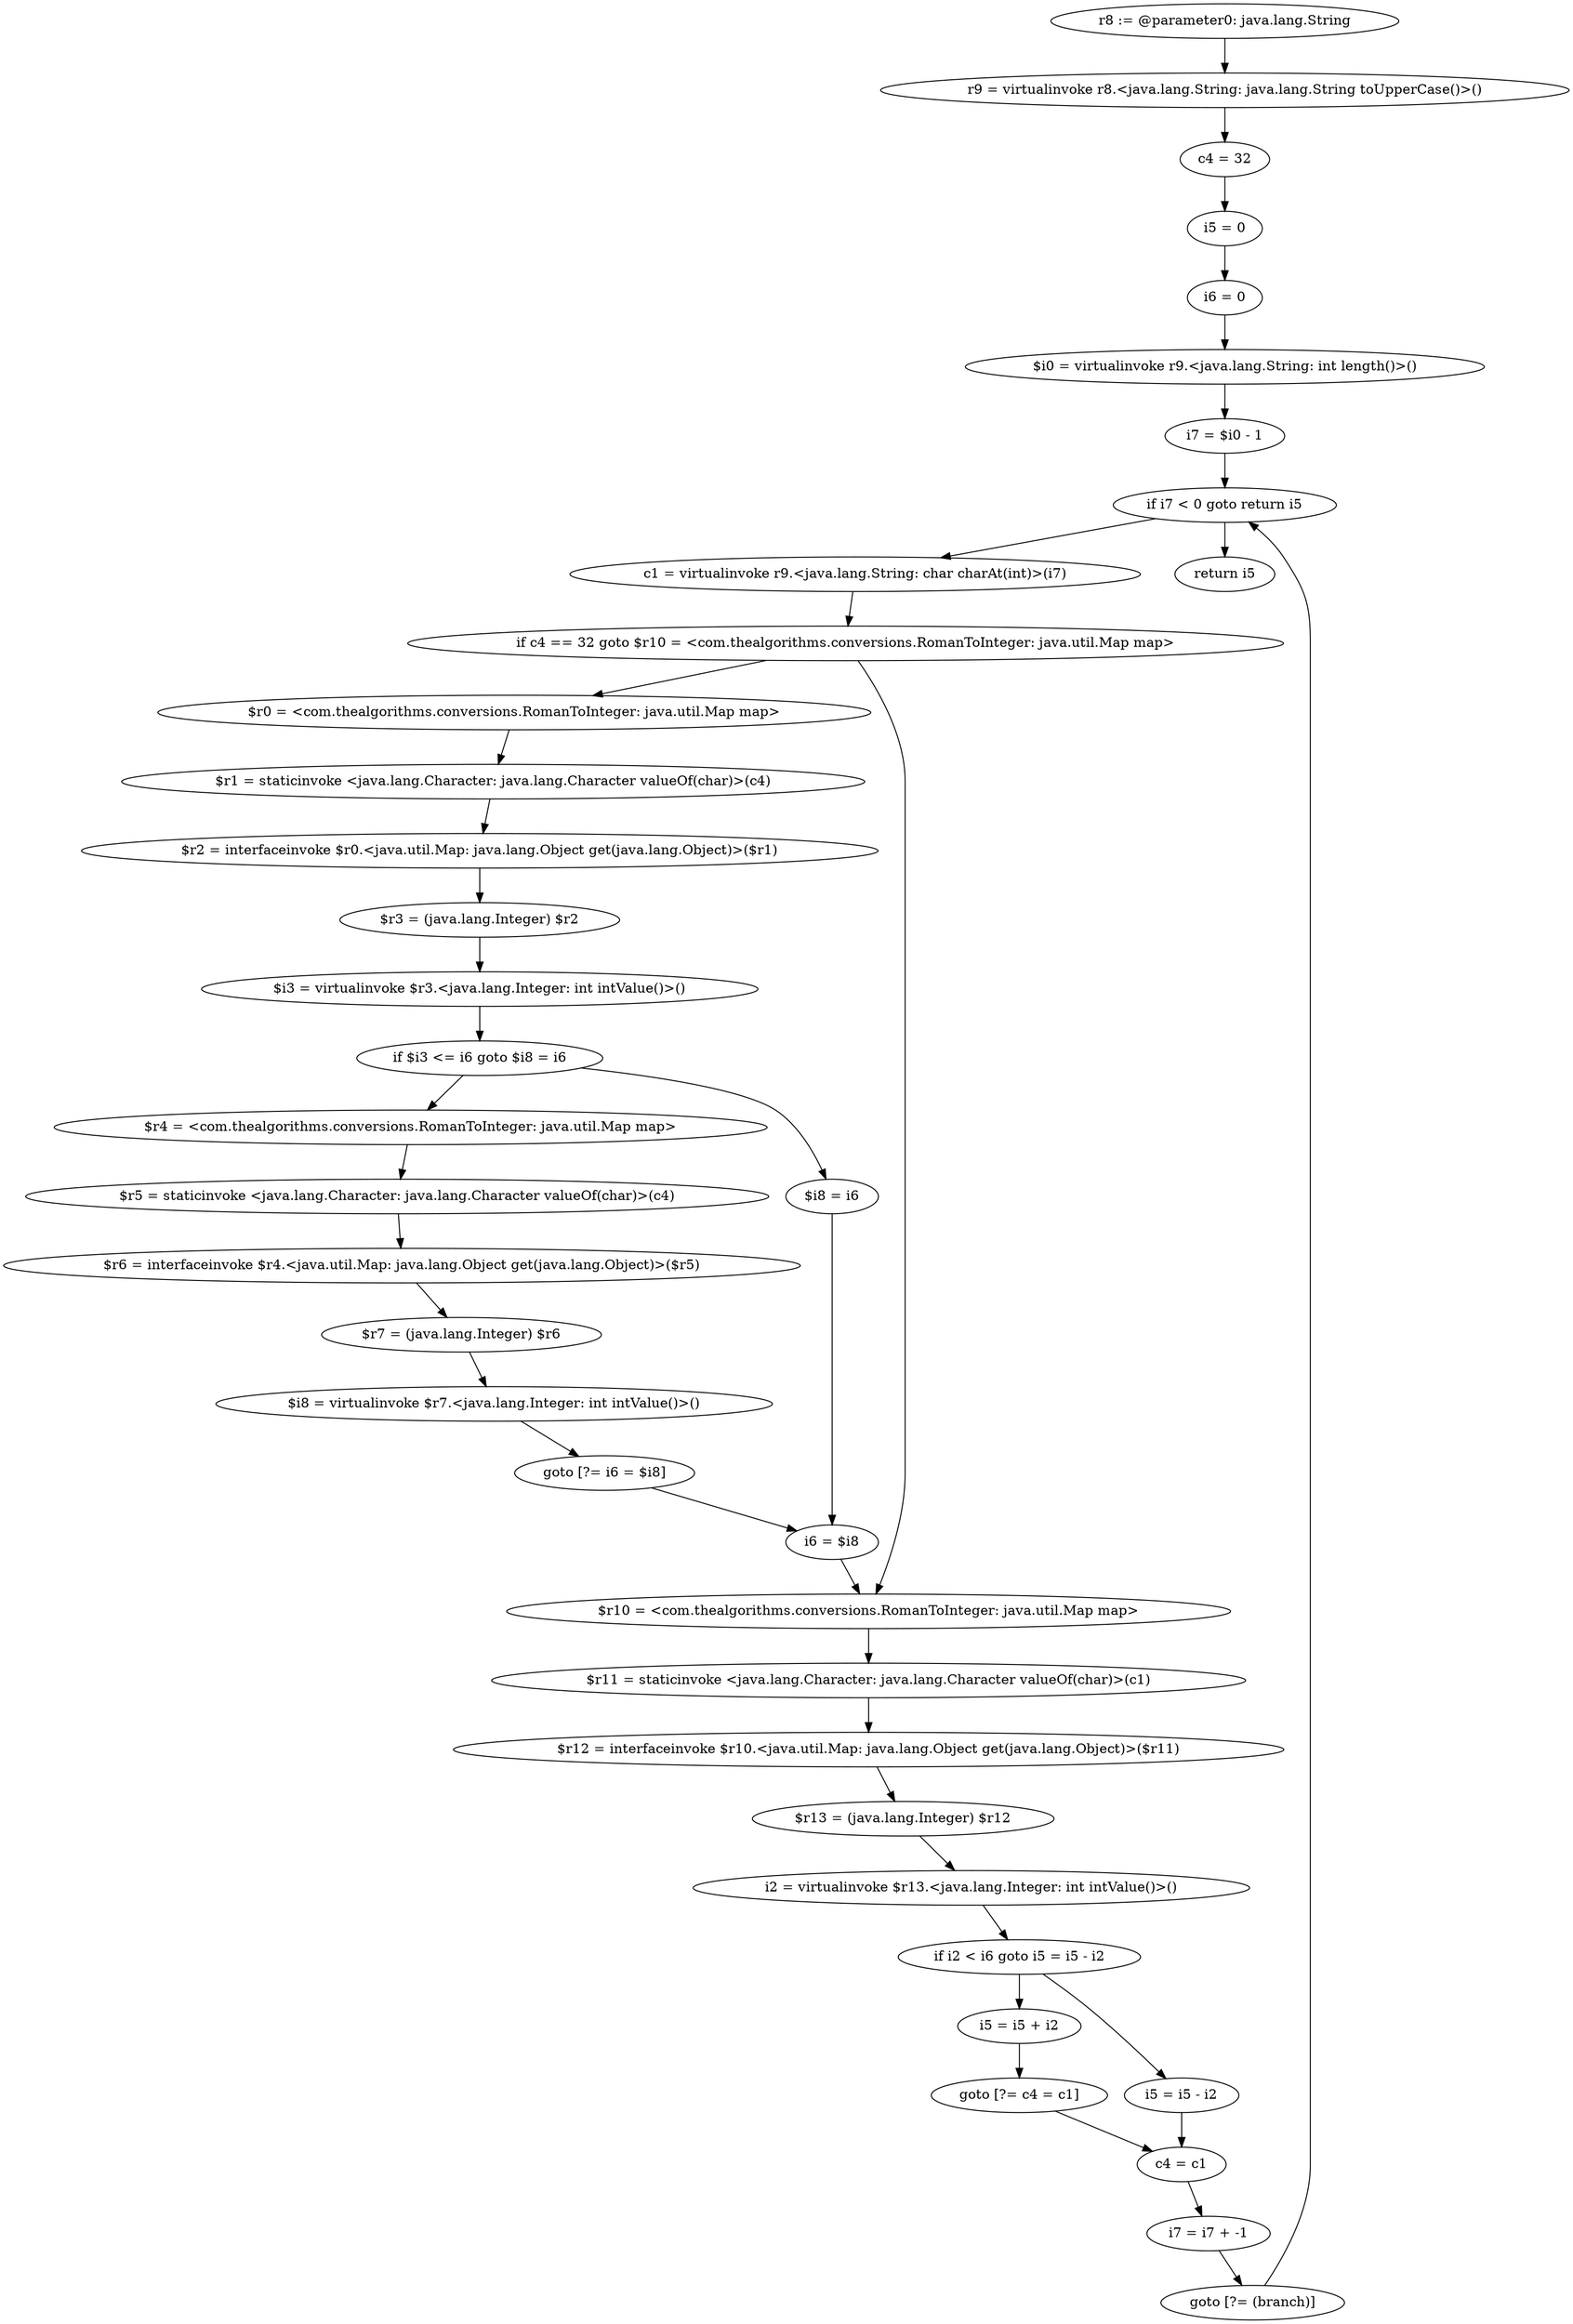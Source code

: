 digraph "unitGraph" {
    "r8 := @parameter0: java.lang.String"
    "r9 = virtualinvoke r8.<java.lang.String: java.lang.String toUpperCase()>()"
    "c4 = 32"
    "i5 = 0"
    "i6 = 0"
    "$i0 = virtualinvoke r9.<java.lang.String: int length()>()"
    "i7 = $i0 - 1"
    "if i7 < 0 goto return i5"
    "c1 = virtualinvoke r9.<java.lang.String: char charAt(int)>(i7)"
    "if c4 == 32 goto $r10 = <com.thealgorithms.conversions.RomanToInteger: java.util.Map map>"
    "$r0 = <com.thealgorithms.conversions.RomanToInteger: java.util.Map map>"
    "$r1 = staticinvoke <java.lang.Character: java.lang.Character valueOf(char)>(c4)"
    "$r2 = interfaceinvoke $r0.<java.util.Map: java.lang.Object get(java.lang.Object)>($r1)"
    "$r3 = (java.lang.Integer) $r2"
    "$i3 = virtualinvoke $r3.<java.lang.Integer: int intValue()>()"
    "if $i3 <= i6 goto $i8 = i6"
    "$r4 = <com.thealgorithms.conversions.RomanToInteger: java.util.Map map>"
    "$r5 = staticinvoke <java.lang.Character: java.lang.Character valueOf(char)>(c4)"
    "$r6 = interfaceinvoke $r4.<java.util.Map: java.lang.Object get(java.lang.Object)>($r5)"
    "$r7 = (java.lang.Integer) $r6"
    "$i8 = virtualinvoke $r7.<java.lang.Integer: int intValue()>()"
    "goto [?= i6 = $i8]"
    "$i8 = i6"
    "i6 = $i8"
    "$r10 = <com.thealgorithms.conversions.RomanToInteger: java.util.Map map>"
    "$r11 = staticinvoke <java.lang.Character: java.lang.Character valueOf(char)>(c1)"
    "$r12 = interfaceinvoke $r10.<java.util.Map: java.lang.Object get(java.lang.Object)>($r11)"
    "$r13 = (java.lang.Integer) $r12"
    "i2 = virtualinvoke $r13.<java.lang.Integer: int intValue()>()"
    "if i2 < i6 goto i5 = i5 - i2"
    "i5 = i5 + i2"
    "goto [?= c4 = c1]"
    "i5 = i5 - i2"
    "c4 = c1"
    "i7 = i7 + -1"
    "goto [?= (branch)]"
    "return i5"
    "r8 := @parameter0: java.lang.String"->"r9 = virtualinvoke r8.<java.lang.String: java.lang.String toUpperCase()>()";
    "r9 = virtualinvoke r8.<java.lang.String: java.lang.String toUpperCase()>()"->"c4 = 32";
    "c4 = 32"->"i5 = 0";
    "i5 = 0"->"i6 = 0";
    "i6 = 0"->"$i0 = virtualinvoke r9.<java.lang.String: int length()>()";
    "$i0 = virtualinvoke r9.<java.lang.String: int length()>()"->"i7 = $i0 - 1";
    "i7 = $i0 - 1"->"if i7 < 0 goto return i5";
    "if i7 < 0 goto return i5"->"c1 = virtualinvoke r9.<java.lang.String: char charAt(int)>(i7)";
    "if i7 < 0 goto return i5"->"return i5";
    "c1 = virtualinvoke r9.<java.lang.String: char charAt(int)>(i7)"->"if c4 == 32 goto $r10 = <com.thealgorithms.conversions.RomanToInteger: java.util.Map map>";
    "if c4 == 32 goto $r10 = <com.thealgorithms.conversions.RomanToInteger: java.util.Map map>"->"$r0 = <com.thealgorithms.conversions.RomanToInteger: java.util.Map map>";
    "if c4 == 32 goto $r10 = <com.thealgorithms.conversions.RomanToInteger: java.util.Map map>"->"$r10 = <com.thealgorithms.conversions.RomanToInteger: java.util.Map map>";
    "$r0 = <com.thealgorithms.conversions.RomanToInteger: java.util.Map map>"->"$r1 = staticinvoke <java.lang.Character: java.lang.Character valueOf(char)>(c4)";
    "$r1 = staticinvoke <java.lang.Character: java.lang.Character valueOf(char)>(c4)"->"$r2 = interfaceinvoke $r0.<java.util.Map: java.lang.Object get(java.lang.Object)>($r1)";
    "$r2 = interfaceinvoke $r0.<java.util.Map: java.lang.Object get(java.lang.Object)>($r1)"->"$r3 = (java.lang.Integer) $r2";
    "$r3 = (java.lang.Integer) $r2"->"$i3 = virtualinvoke $r3.<java.lang.Integer: int intValue()>()";
    "$i3 = virtualinvoke $r3.<java.lang.Integer: int intValue()>()"->"if $i3 <= i6 goto $i8 = i6";
    "if $i3 <= i6 goto $i8 = i6"->"$r4 = <com.thealgorithms.conversions.RomanToInteger: java.util.Map map>";
    "if $i3 <= i6 goto $i8 = i6"->"$i8 = i6";
    "$r4 = <com.thealgorithms.conversions.RomanToInteger: java.util.Map map>"->"$r5 = staticinvoke <java.lang.Character: java.lang.Character valueOf(char)>(c4)";
    "$r5 = staticinvoke <java.lang.Character: java.lang.Character valueOf(char)>(c4)"->"$r6 = interfaceinvoke $r4.<java.util.Map: java.lang.Object get(java.lang.Object)>($r5)";
    "$r6 = interfaceinvoke $r4.<java.util.Map: java.lang.Object get(java.lang.Object)>($r5)"->"$r7 = (java.lang.Integer) $r6";
    "$r7 = (java.lang.Integer) $r6"->"$i8 = virtualinvoke $r7.<java.lang.Integer: int intValue()>()";
    "$i8 = virtualinvoke $r7.<java.lang.Integer: int intValue()>()"->"goto [?= i6 = $i8]";
    "goto [?= i6 = $i8]"->"i6 = $i8";
    "$i8 = i6"->"i6 = $i8";
    "i6 = $i8"->"$r10 = <com.thealgorithms.conversions.RomanToInteger: java.util.Map map>";
    "$r10 = <com.thealgorithms.conversions.RomanToInteger: java.util.Map map>"->"$r11 = staticinvoke <java.lang.Character: java.lang.Character valueOf(char)>(c1)";
    "$r11 = staticinvoke <java.lang.Character: java.lang.Character valueOf(char)>(c1)"->"$r12 = interfaceinvoke $r10.<java.util.Map: java.lang.Object get(java.lang.Object)>($r11)";
    "$r12 = interfaceinvoke $r10.<java.util.Map: java.lang.Object get(java.lang.Object)>($r11)"->"$r13 = (java.lang.Integer) $r12";
    "$r13 = (java.lang.Integer) $r12"->"i2 = virtualinvoke $r13.<java.lang.Integer: int intValue()>()";
    "i2 = virtualinvoke $r13.<java.lang.Integer: int intValue()>()"->"if i2 < i6 goto i5 = i5 - i2";
    "if i2 < i6 goto i5 = i5 - i2"->"i5 = i5 + i2";
    "if i2 < i6 goto i5 = i5 - i2"->"i5 = i5 - i2";
    "i5 = i5 + i2"->"goto [?= c4 = c1]";
    "goto [?= c4 = c1]"->"c4 = c1";
    "i5 = i5 - i2"->"c4 = c1";
    "c4 = c1"->"i7 = i7 + -1";
    "i7 = i7 + -1"->"goto [?= (branch)]";
    "goto [?= (branch)]"->"if i7 < 0 goto return i5";
}
